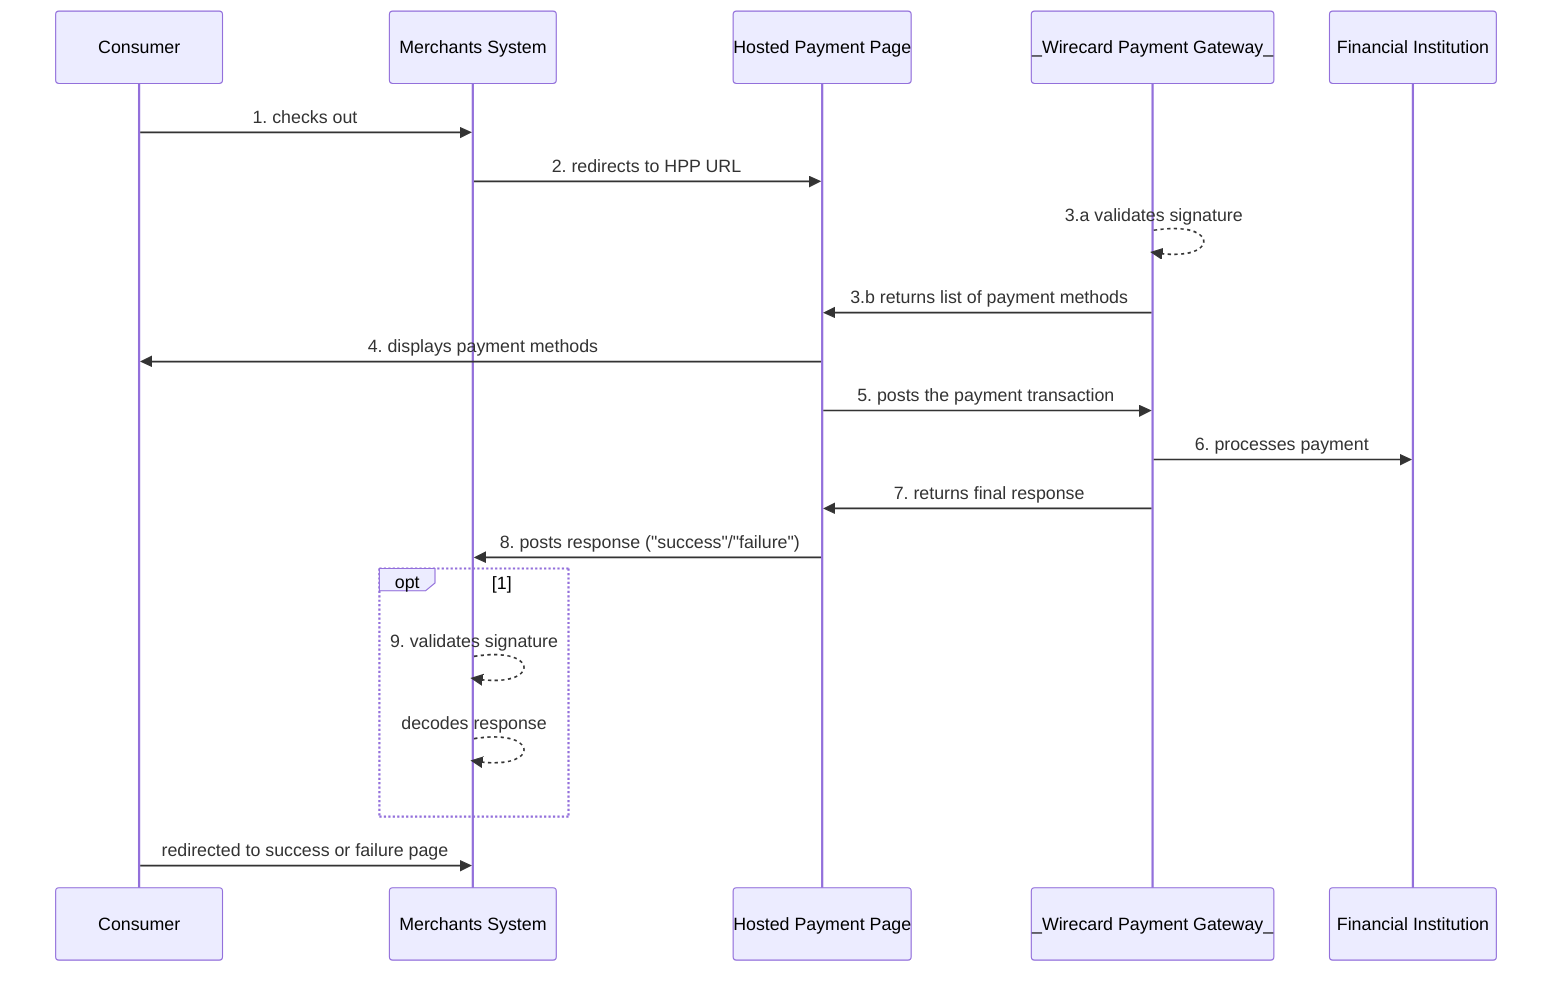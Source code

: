sequenceDiagram

    participant A as Consumer

    participant B as Merchants System

    participant C as Hosted Payment Page

    participant D as _Wirecard Payment Gateway_

    participant E as Financial Institution

        A ->> B: 1. checks out

        B ->> C: 2. redirects to HPP URL

        D -->> D: 3.a validates signature

	      D ->> C: 3.b returns list of payment methods

        C ->> A: 4. displays payment methods

        C ->> D: 5. posts the payment transaction

        D ->> E: 6. processes payment

        D ->> C: 7. returns final response

        C ->> B: 8. posts response ("success"/"failure")

        opt 1

        B -->> B: 9. validates signature

        B -->> B: decodes response

        end

        A ->> B: redirected to success or failure page